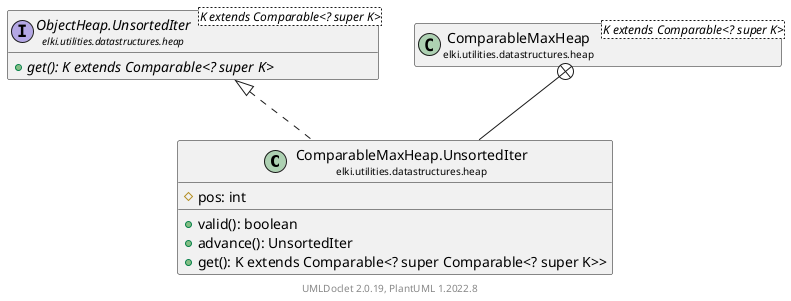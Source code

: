 @startuml
    remove .*\.(Instance|Par|Parameterizer|Factory)$
    set namespaceSeparator none
    hide empty fields
    hide empty methods

    class "<size:14>ComparableMaxHeap.UnsortedIter\n<size:10>elki.utilities.datastructures.heap" as elki.utilities.datastructures.heap.ComparableMaxHeap.UnsortedIter [[ComparableMaxHeap.UnsortedIter.html]] {
        #pos: int
        +valid(): boolean
        +advance(): UnsortedIter
        +get(): K extends Comparable<? super Comparable<? super K>>
    }

    interface "<size:14>ObjectHeap.UnsortedIter\n<size:10>elki.utilities.datastructures.heap" as elki.utilities.datastructures.heap.ObjectHeap.UnsortedIter<K extends Comparable<? super K>> [[ObjectHeap.UnsortedIter.html]] {
        {abstract} +get(): K extends Comparable<? super K>
    }
    class "<size:14>ComparableMaxHeap\n<size:10>elki.utilities.datastructures.heap" as elki.utilities.datastructures.heap.ComparableMaxHeap<K extends Comparable<? super K>> [[ComparableMaxHeap.html]]

    elki.utilities.datastructures.heap.ObjectHeap.UnsortedIter <|.. elki.utilities.datastructures.heap.ComparableMaxHeap.UnsortedIter
    elki.utilities.datastructures.heap.ComparableMaxHeap +-- elki.utilities.datastructures.heap.ComparableMaxHeap.UnsortedIter

    center footer UMLDoclet 2.0.19, PlantUML 1.2022.8
@enduml
